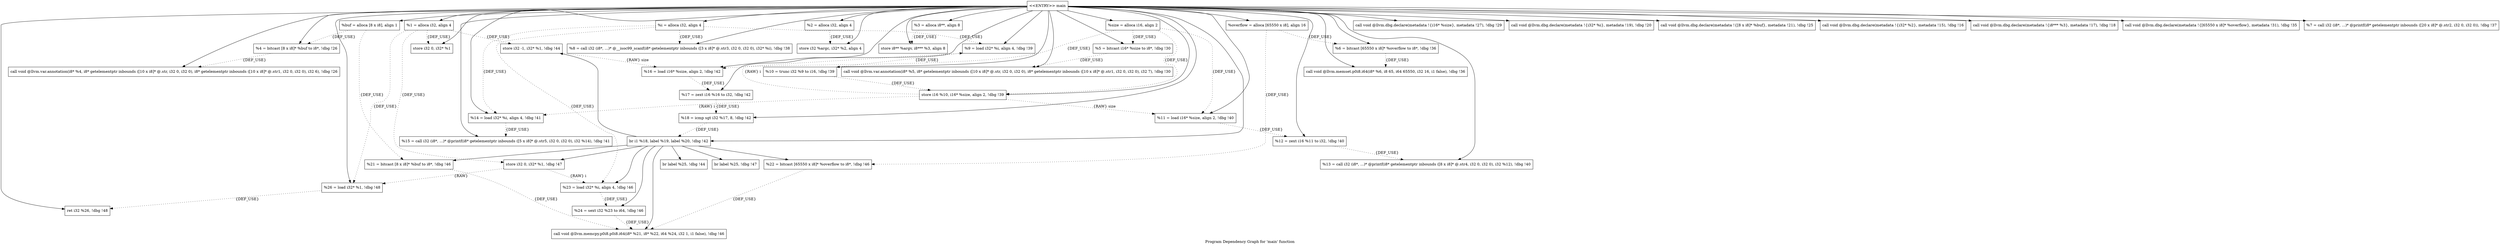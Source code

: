 digraph "Program Dependency Graph for 'main' function" {
	label="Program Dependency Graph for 'main' function";

	Node0x30f7b40 [shape=record,label="{  %4 = bitcast [8 x i8]* %buf to i8*, !dbg !26}"];
	Node0x30f7b40 -> Node0x30f8980[style=dotted,label = "{DEF_USE}" ];
	Node0x30f8980 [shape=record,label="{  call void @llvm.var.annotation(i8* %4, i8* getelementptr inbounds ([10 x i8]* @.str, i32 0, i32 0), i8* getelementptr inbounds ([10 x i8]* @.str1, i32 0, i32 0), i32 6), !dbg !26}"];
	Node0x30f8840 [shape=record,label="{  %5 = bitcast i16* %size to i8*, !dbg !30}"];
	Node0x30f8840 -> Node0x30f8d50[style=dotted,label = "{DEF_USE}" ];
	Node0x30f8d50 [shape=record,label="{  call void @llvm.var.annotation(i8* %5, i8* getelementptr inbounds ([10 x i8]* @.str, i32 0, i32 0), i8* getelementptr inbounds ([10 x i8]* @.str1, i32 0, i32 0), i32 7), !dbg !30}"];
	Node0x30f8dc0 [shape=record,label="{  %1 = alloca i32, align 4}"];
	Node0x30f8dc0 -> Node0x30f8d20[style=dotted,label = "{DEF_USE}" ];
	Node0x30f8dc0 -> Node0x30f8ec0[style=dotted,label = "{DEF_USE}" ];
	Node0x30f8dc0 -> Node0x30f8f60[style=dotted,label = "{DEF_USE}" ];
	Node0x30f8dc0 -> Node0x30f8f30[style=dotted,label = "{DEF_USE}" ];
	Node0x30f8d20 [shape=record,label="{  store i32 0, i32* %1}"];
	Node0x30f8ec0 [shape=record,label="{  store i32 -1, i32* %1, !dbg !44}"];
	Node0x30f8ec0 -> Node0x30f9770[style=dotted,label = "{RAW} size"];
	Node0x30f8f60 [shape=record,label="{  store i32 0, i32* %1, !dbg !47}"];
	Node0x30f8f60 -> Node0x30f9400[style=dotted,label = "{RAW} i"];
	Node0x30f8f60 -> Node0x30f8f30[style=dotted,label = "{RAW} "];
	Node0x30f8f30 [shape=record,label="{  %26 = load i32* %1, !dbg !48}"];
	Node0x30f8f30 -> Node0x30fa3e0[style=dotted,label = "{DEF_USE}" ];
	Node0x30f90f0 [shape=record,label="{  %2 = alloca i32, align 4}"];
	Node0x30f90f0 -> Node0x30f9160[style=dotted,label = "{DEF_USE}" ];
	Node0x30f9160 [shape=record,label="{  store i32 %argc, i32* %2, align 4}"];
	Node0x30f91d0 [shape=record,label="{  %3 = alloca i8**, align 8}"];
	Node0x30f91d0 -> Node0x30f9240[style=dotted,label = "{DEF_USE}" ];
	Node0x30f9240 [shape=record,label="{  store i8** %argv, i8*** %3, align 8}"];
	Node0x30f92b0 [shape=record,label="{  %i = alloca i32, align 4}"];
	Node0x30f92b0 -> Node0x30f9320[style=dotted,label = "{DEF_USE}" ];
	Node0x30f92b0 -> Node0x30f9390[style=dotted,label = "{DEF_USE}" ];
	Node0x30f92b0 -> Node0x30f9430[style=dotted,label = "{DEF_USE}" ];
	Node0x30f92b0 -> Node0x30f9400[style=dotted,label = "{DEF_USE}" ];
	Node0x30f9320 [shape=record,label="{  %8 = call i32 (i8*, ...)* @__isoc99_scanf(i8* getelementptr inbounds ([3 x i8]* @.str3, i32 0, i32 0), i32* %i), !dbg !38}"];
	Node0x30f9390 [shape=record,label="{  %9 = load i32* %i, align 4, !dbg !39}"];
	Node0x30f9390 -> Node0x30f9a90[style=dotted,label = "{DEF_USE}" ];
	Node0x30f9430 [shape=record,label="{  %14 = load i32* %i, align 4, !dbg !41}"];
	Node0x30f9430 -> Node0x30f9c70[style=dotted,label = "{DEF_USE}" ];
	Node0x30f9400 [shape=record,label="{  %23 = load i32* %i, align 4, !dbg !46}"];
	Node0x30f9400 -> Node0x30fa050[style=dotted,label = "{DEF_USE}" ];
	Node0x30f90a0 [shape=record,label="{  %buf = alloca [8 x i8], align 1}"];
	Node0x30f90a0 -> Node0x30f7b40[style=dotted,label = "{DEF_USE}" ];
	Node0x30f90a0 -> Node0x30f95f0[style=dotted,label = "{DEF_USE}" ];
	Node0x30f95f0 [shape=record,label="{  %21 = bitcast [8 x i8]* %buf to i8*, !dbg !46}"];
	Node0x30f95f0 -> Node0x30fa1a0[style=dotted,label = "{DEF_USE}" ];
	Node0x30f9690 [shape=record,label="{  %size = alloca i16, align 2}"];
	Node0x30f9690 -> Node0x30f8840[style=dotted,label = "{DEF_USE}" ];
	Node0x30f9690 -> Node0x30f9700[style=dotted,label = "{DEF_USE}" ];
	Node0x30f9690 -> Node0x30f97a0[style=dotted,label = "{DEF_USE}" ];
	Node0x30f9690 -> Node0x30f9770[style=dotted,label = "{DEF_USE}" ];
	Node0x30f9700 [shape=record,label="{  store i16 %10, i16* %size, align 2, !dbg !39}"];
	Node0x30f9700 -> Node0x30f9390[style=dotted,label = "{RAW} i"];
	Node0x30f9700 -> Node0x30f97a0[style=dotted,label = "{RAW} size"];
	Node0x30f9700 -> Node0x30f9430[style=dotted,label = "{RAW} i"];
	Node0x30f97a0 [shape=record,label="{  %11 = load i16* %size, align 2, !dbg !40}"];
	Node0x30f97a0 -> Node0x30f9b20[style=dotted,label = "{DEF_USE}" ];
	Node0x30f9770 [shape=record,label="{  %16 = load i16* %size, align 2, !dbg !42}"];
	Node0x30f9770 -> Node0x30f9d00[style=dotted,label = "{DEF_USE}" ];
	Node0x30f98a0 [shape=record,label="{  %overflow = alloca [65550 x i8], align 16}"];
	Node0x30f98a0 -> Node0x30f9910[style=dotted,label = "{DEF_USE}" ];
	Node0x30f98a0 -> Node0x30f9980[style=dotted,label = "{DEF_USE}" ];
	Node0x30f9910 [shape=record,label="{  %6 = bitcast [65550 x i8]* %overflow to i8*, !dbg !36}"];
	Node0x30f9910 -> Node0x30f9a20[style=dotted,label = "{DEF_USE}" ];
	Node0x30f9980 [shape=record,label="{  %22 = bitcast [65550 x i8]* %overflow to i8*, !dbg !46}"];
	Node0x30f9980 -> Node0x30fa1a0[style=dotted,label = "{DEF_USE}" ];
	Node0x30f9a20 [shape=record,label="{  call void @llvm.memset.p0i8.i64(i8* %6, i8 65, i64 65550, i32 16, i1 false), !dbg !36}"];
	Node0x30f9a90 [shape=record,label="{  %10 = trunc i32 %9 to i16, !dbg !39}"];
	Node0x30f9a90 -> Node0x30f9700[style=dotted,label = "{DEF_USE}" ];
	Node0x30f9b20 [shape=record,label="{  %12 = zext i16 %11 to i32, !dbg !40}"];
	Node0x30f9b20 -> Node0x30f9be0[style=dotted,label = "{DEF_USE}" ];
	Node0x30f9be0 [shape=record,label="{  %13 = call i32 (i8*, ...)* @printf(i8* getelementptr inbounds ([8 x i8]* @.str4, i32 0, i32 0), i32 %12), !dbg !40}"];
	Node0x30f9c70 [shape=record,label="{  %15 = call i32 (i8*, ...)* @printf(i8* getelementptr inbounds ([5 x i8]* @.str5, i32 0, i32 0), i32 %14), !dbg !41}"];
	Node0x30f9d00 [shape=record,label="{  %17 = zext i16 %16 to i32, !dbg !42}"];
	Node0x30f9d00 -> Node0x30f94c0[style=dotted,label = "{DEF_USE}" ];
	Node0x30f94c0 [shape=record,label="{  %18 = icmp sgt i32 %17, 8, !dbg !42}"];
	Node0x30f94c0 -> Node0x30f9550[style=dotted,label = "{DEF_USE}" ];
	Node0x30f9550 [shape=record,label="{  br i1 %18, label %19, label %20, !dbg !42}"];
	Node0x30f9550 -> Node0x30f8ec0;
	Node0x30f9550 -> Node0x30f9fe0;
	Node0x30f9550 -> Node0x30f95f0;
	Node0x30f9550 -> Node0x30f9980;
	Node0x30f9550 -> Node0x30f9400;
	Node0x30f9550 -> Node0x30fa050;
	Node0x30f9550 -> Node0x30fa1a0;
	Node0x30f9550 -> Node0x30f8f60;
	Node0x30f9550 -> Node0x30fa210;
	Node0x30f9fe0 [shape=record,label="{  br label %25, !dbg !44}"];
	Node0x30fa050 [shape=record,label="{  %24 = sext i32 %23 to i64, !dbg !46}"];
	Node0x30fa050 -> Node0x30fa1a0[style=dotted,label = "{DEF_USE}" ];
	Node0x30fa1a0 [shape=record,label="{  call void @llvm.memcpy.p0i8.p0i8.i64(i8* %21, i8* %22, i64 %24, i32 1, i1 false), !dbg !46}"];
	Node0x30fa210 [shape=record,label="{  br label %25, !dbg !47}"];
	Node0x30fa3e0 [shape=record,label="{  ret i32 %26, !dbg !48}"];
	Node0x30fa450 [shape=record,label="{\<\<ENTRY\>\> main}"];
	Node0x30fa450 -> Node0x30f7b40;
	Node0x30fa450 -> Node0x30f8980;
	Node0x30fa450 -> Node0x30fa510;
	Node0x30fa450 -> Node0x30f8840;
	Node0x30fa450 -> Node0x30f8d50;
	Node0x30fa450 -> Node0x30fa4e0;
	Node0x30fa450 -> Node0x30fa650;
	Node0x30fa450 -> Node0x30f8dc0;
	Node0x30fa450 -> Node0x30f90f0;
	Node0x30fa450 -> Node0x30f91d0;
	Node0x30fa450 -> Node0x30f92b0;
	Node0x30fa450 -> Node0x30f90a0;
	Node0x30fa450 -> Node0x30f9690;
	Node0x30fa450 -> Node0x30f98a0;
	Node0x30fa450 -> Node0x30f8d20;
	Node0x30fa450 -> Node0x30f9160;
	Node0x30fa450 -> Node0x30fa580;
	Node0x30fa450 -> Node0x30f9240;
	Node0x30fa450 -> Node0x30fa6c0;
	Node0x30fa450 -> Node0x30fa730;
	Node0x30fa450 -> Node0x30f9910;
	Node0x30fa450 -> Node0x30f9a20;
	Node0x30fa450 -> Node0x30fa7a0;
	Node0x30fa450 -> Node0x30f9320;
	Node0x30fa450 -> Node0x30f9390;
	Node0x30fa450 -> Node0x30f9a90;
	Node0x30fa450 -> Node0x30f9700;
	Node0x30fa450 -> Node0x30f97a0;
	Node0x30fa450 -> Node0x30f9b20;
	Node0x30fa450 -> Node0x30f9be0;
	Node0x30fa450 -> Node0x30f9430;
	Node0x30fa450 -> Node0x30f9c70;
	Node0x30fa450 -> Node0x30f9770;
	Node0x30fa450 -> Node0x30f9d00;
	Node0x30fa450 -> Node0x30f94c0;
	Node0x30fa450 -> Node0x30f9550;
	Node0x30fa450 -> Node0x30f8f30;
	Node0x30fa450 -> Node0x30fa3e0;
	Node0x30fa510 [shape=record,label="{  call void @llvm.dbg.declare(metadata !\{i16* %size\}, metadata !27), !dbg !29}"];
	Node0x30fa4e0 [shape=record,label="{  call void @llvm.dbg.declare(metadata !\{i32* %i\}, metadata !19), !dbg !20}"];
	Node0x30fa650 [shape=record,label="{  call void @llvm.dbg.declare(metadata !\{[8 x i8]* %buf\}, metadata !21), !dbg !25}"];
	Node0x30fa580 [shape=record,label="{  call void @llvm.dbg.declare(metadata !\{i32* %2\}, metadata !15), !dbg !16}"];
	Node0x30fa6c0 [shape=record,label="{  call void @llvm.dbg.declare(metadata !\{i8*** %3\}, metadata !17), !dbg !18}"];
	Node0x30fa730 [shape=record,label="{  call void @llvm.dbg.declare(metadata !\{[65550 x i8]* %overflow\}, metadata !31), !dbg !35}"];
	Node0x30fa7a0 [shape=record,label="{  %7 = call i32 (i8*, ...)* @printf(i8* getelementptr inbounds ([20 x i8]* @.str2, i32 0, i32 0)), !dbg !37}"];
}
